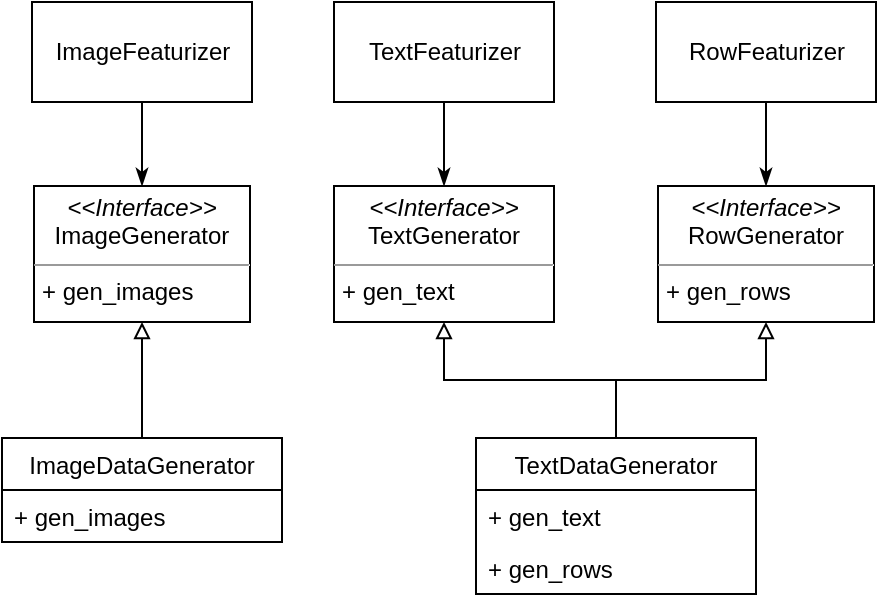 <mxGraphModel dx="1007" dy="715" grid="0" gridSize="10" guides="1" tooltips="1" connect="1" arrows="1" fold="1" page="1" pageScale="1" pageWidth="827" pageHeight="1169" background="#ffffff"><root><mxCell id="0"/><mxCell id="1" parent="0"/><mxCell id="35" style="edgeStyle=orthogonalEdgeStyle;rounded=0;html=1;entryX=0.5;entryY=0;endArrow=classicThin;endFill=1;jettySize=auto;orthogonalLoop=1;" parent="1" source="15" target="32" edge="1"><mxGeometry relative="1" as="geometry"/></mxCell><mxCell id="15" value="ImageFeaturizer" style="html=1;" parent="1" vertex="1"><mxGeometry x="209" y="142" width="110" height="50" as="geometry"/></mxCell><mxCell id="36" style="edgeStyle=orthogonalEdgeStyle;rounded=0;html=1;endArrow=classicThin;endFill=1;jettySize=auto;orthogonalLoop=1;" parent="1" source="17" target="33" edge="1"><mxGeometry relative="1" as="geometry"/></mxCell><mxCell id="17" value="TextFeaturizer" style="html=1;" parent="1" vertex="1"><mxGeometry x="360" y="142" width="110" height="50" as="geometry"/></mxCell><mxCell id="37" style="edgeStyle=orthogonalEdgeStyle;rounded=0;html=1;entryX=0.5;entryY=0;endArrow=classicThin;endFill=1;jettySize=auto;orthogonalLoop=1;" parent="1" source="19" target="34" edge="1"><mxGeometry relative="1" as="geometry"/></mxCell><mxCell id="19" value="RowFeaturizer" style="html=1;" parent="1" vertex="1"><mxGeometry x="521" y="142" width="110" height="50" as="geometry"/></mxCell><mxCell id="38" style="edgeStyle=orthogonalEdgeStyle;rounded=0;html=1;entryX=0.5;entryY=1;endArrow=block;endFill=0;jettySize=auto;orthogonalLoop=1;" parent="1" source="20" target="33" edge="1"><mxGeometry relative="1" as="geometry"/></mxCell><mxCell id="41" style="edgeStyle=orthogonalEdgeStyle;rounded=0;html=1;entryX=0.5;entryY=1;endArrow=block;endFill=0;jettySize=auto;orthogonalLoop=1;" parent="1" source="20" target="34" edge="1"><mxGeometry relative="1" as="geometry"><Array as="points"><mxPoint x="501" y="331"/><mxPoint x="576" y="331"/></Array></mxGeometry></mxCell><mxCell id="20" value="TextDataGenerator" style="swimlane;fontStyle=0;childLayout=stackLayout;horizontal=1;startSize=26;fillColor=none;horizontalStack=0;resizeParent=1;resizeParentMax=0;resizeLast=0;collapsible=1;marginBottom=0;swimlaneFillColor=#ffffff;" parent="1" vertex="1"><mxGeometry x="431" y="360" width="140" height="78" as="geometry"/></mxCell><mxCell id="22" value="+ gen_text" style="text;strokeColor=none;fillColor=none;align=left;verticalAlign=top;spacingLeft=4;spacingRight=4;overflow=hidden;rotatable=0;points=[[0,0.5],[1,0.5]];portConstraint=eastwest;" parent="20" vertex="1"><mxGeometry y="26" width="140" height="26" as="geometry"/></mxCell><mxCell id="23" value="+ gen_rows" style="text;strokeColor=none;fillColor=none;align=left;verticalAlign=top;spacingLeft=4;spacingRight=4;overflow=hidden;rotatable=0;points=[[0,0.5],[1,0.5]];portConstraint=eastwest;" parent="20" vertex="1"><mxGeometry y="52" width="140" height="26" as="geometry"/></mxCell><mxCell id="32" value="&lt;p style=&quot;margin: 0px ; margin-top: 4px ; text-align: center&quot;&gt;&lt;i&gt;&amp;lt;&amp;lt;Interface&amp;gt;&amp;gt;&lt;/i&gt;&lt;br&gt;ImageGenerator&lt;/p&gt;&lt;hr size=&quot;1&quot;&gt;&lt;p style=&quot;margin: 0px ; margin-left: 4px&quot;&gt;+ gen_images&lt;br&gt;&lt;/p&gt;" style="verticalAlign=top;align=left;overflow=fill;fontSize=12;fontFamily=Helvetica;html=1;" parent="1" vertex="1"><mxGeometry x="210" y="234" width="108" height="68" as="geometry"/></mxCell><mxCell id="33" value="&lt;p style=&quot;margin: 0px ; margin-top: 4px ; text-align: center&quot;&gt;&lt;i&gt;&amp;lt;&amp;lt;Interface&amp;gt;&amp;gt;&lt;/i&gt;&lt;br&gt;TextGenerator&lt;/p&gt;&lt;hr size=&quot;1&quot;&gt;&lt;p style=&quot;margin: 0px ; margin-left: 4px&quot;&gt;+ gen_text&lt;br&gt;&lt;/p&gt;" style="verticalAlign=top;align=left;overflow=fill;fontSize=12;fontFamily=Helvetica;html=1;" parent="1" vertex="1"><mxGeometry x="360" y="234" width="110" height="68" as="geometry"/></mxCell><mxCell id="34" value="&lt;p style=&quot;margin: 0px ; margin-top: 4px ; text-align: center&quot;&gt;&lt;i&gt;&amp;lt;&amp;lt;Interface&amp;gt;&amp;gt;&lt;/i&gt;&lt;br&gt;RowGenerator&lt;/p&gt;&lt;hr size=&quot;1&quot;&gt;&lt;p style=&quot;margin: 0px ; margin-left: 4px&quot;&gt;+ gen_rows&lt;br&gt;&lt;/p&gt;" style="verticalAlign=top;align=left;overflow=fill;fontSize=12;fontFamily=Helvetica;html=1;" parent="1" vertex="1"><mxGeometry x="522" y="234" width="108" height="68" as="geometry"/></mxCell><mxCell id="47" value="" style="edgeStyle=orthogonalEdgeStyle;rounded=0;html=1;jettySize=auto;orthogonalLoop=1;endArrow=block;endFill=0;" edge="1" parent="1" source="43" target="32"><mxGeometry relative="1" as="geometry"/></mxCell><mxCell id="43" value="ImageDataGenerator" style="swimlane;fontStyle=0;childLayout=stackLayout;horizontal=1;startSize=26;fillColor=none;horizontalStack=0;resizeParent=1;resizeParentMax=0;resizeLast=0;collapsible=1;marginBottom=0;swimlaneFillColor=#ffffff;" vertex="1" parent="1"><mxGeometry x="194" y="360" width="140" height="52" as="geometry"/></mxCell><mxCell id="44" value="+ gen_images" style="text;strokeColor=none;fillColor=none;align=left;verticalAlign=top;spacingLeft=4;spacingRight=4;overflow=hidden;rotatable=0;points=[[0,0.5],[1,0.5]];portConstraint=eastwest;" vertex="1" parent="43"><mxGeometry y="26" width="140" height="26" as="geometry"/></mxCell></root></mxGraphModel>
